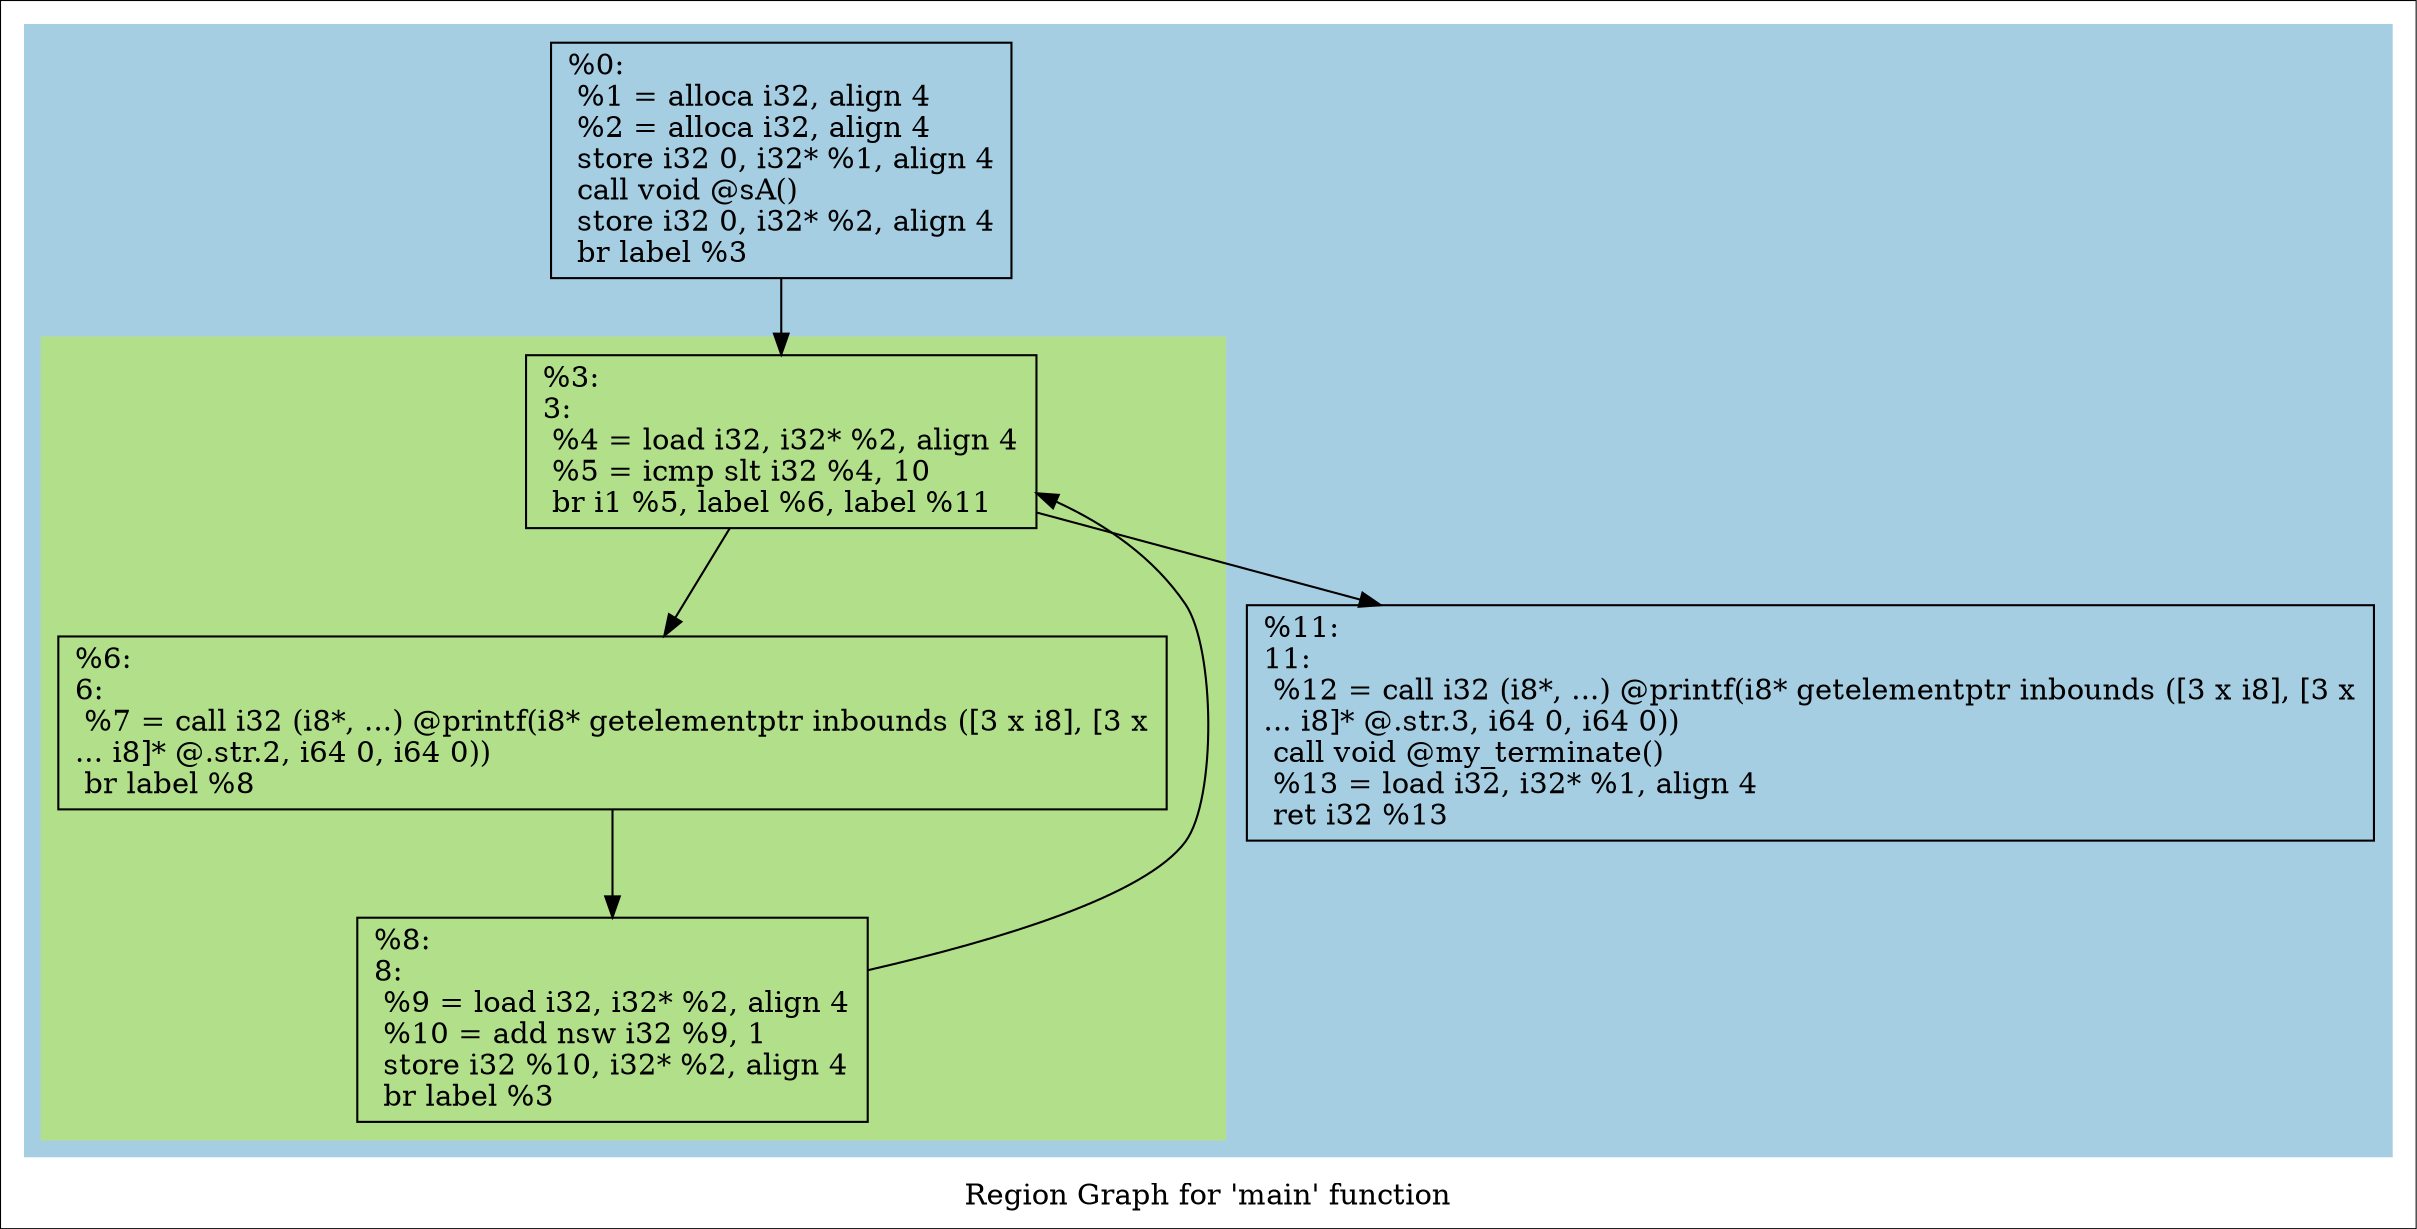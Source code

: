 digraph "Region Graph for 'main' function" {
	label="Region Graph for 'main' function";

	Node0xc74250 [shape=record,label="{%0:\l  %1 = alloca i32, align 4\l  %2 = alloca i32, align 4\l  store i32 0, i32* %1, align 4\l  call void @sA()\l  store i32 0, i32* %2, align 4\l  br label %3\l}"];
	Node0xc74250 -> Node0xc74580;
	Node0xc74580 [shape=record,label="{%3:\l3:                                                \l  %4 = load i32, i32* %2, align 4\l  %5 = icmp slt i32 %4, 10\l  br i1 %5, label %6, label %11\l}"];
	Node0xc74580 -> Node0xc747a0;
	Node0xc74580 -> Node0xc72c40;
	Node0xc747a0 [shape=record,label="{%6:\l6:                                                \l  %7 = call i32 (i8*, ...) @printf(i8* getelementptr inbounds ([3 x i8], [3 x\l... i8]* @.str.2, i64 0, i64 0))\l  br label %8\l}"];
	Node0xc747a0 -> Node0xc72d70;
	Node0xc72d70 [shape=record,label="{%8:\l8:                                                \l  %9 = load i32, i32* %2, align 4\l  %10 = add nsw i32 %9, 1\l  store i32 %10, i32* %2, align 4\l  br label %3\l}"];
	Node0xc72d70 -> Node0xc74580[constraint=false];
	Node0xc72c40 [shape=record,label="{%11:\l11:                                               \l  %12 = call i32 (i8*, ...) @printf(i8* getelementptr inbounds ([3 x i8], [3 x\l... i8]* @.str.3, i64 0, i64 0))\l  call void @my_terminate()\l  %13 = load i32, i32* %1, align 4\l  ret i32 %13\l}"];
	colorscheme = "paired12"
        subgraph cluster_0xc25e30 {
          label = "";
          style = filled;
          color = 1
          subgraph cluster_0xc741d0 {
            label = "";
            style = filled;
            color = 3
            Node0xc74580;
            Node0xc747a0;
            Node0xc72d70;
          }
          Node0xc74250;
          Node0xc72c40;
        }
}
